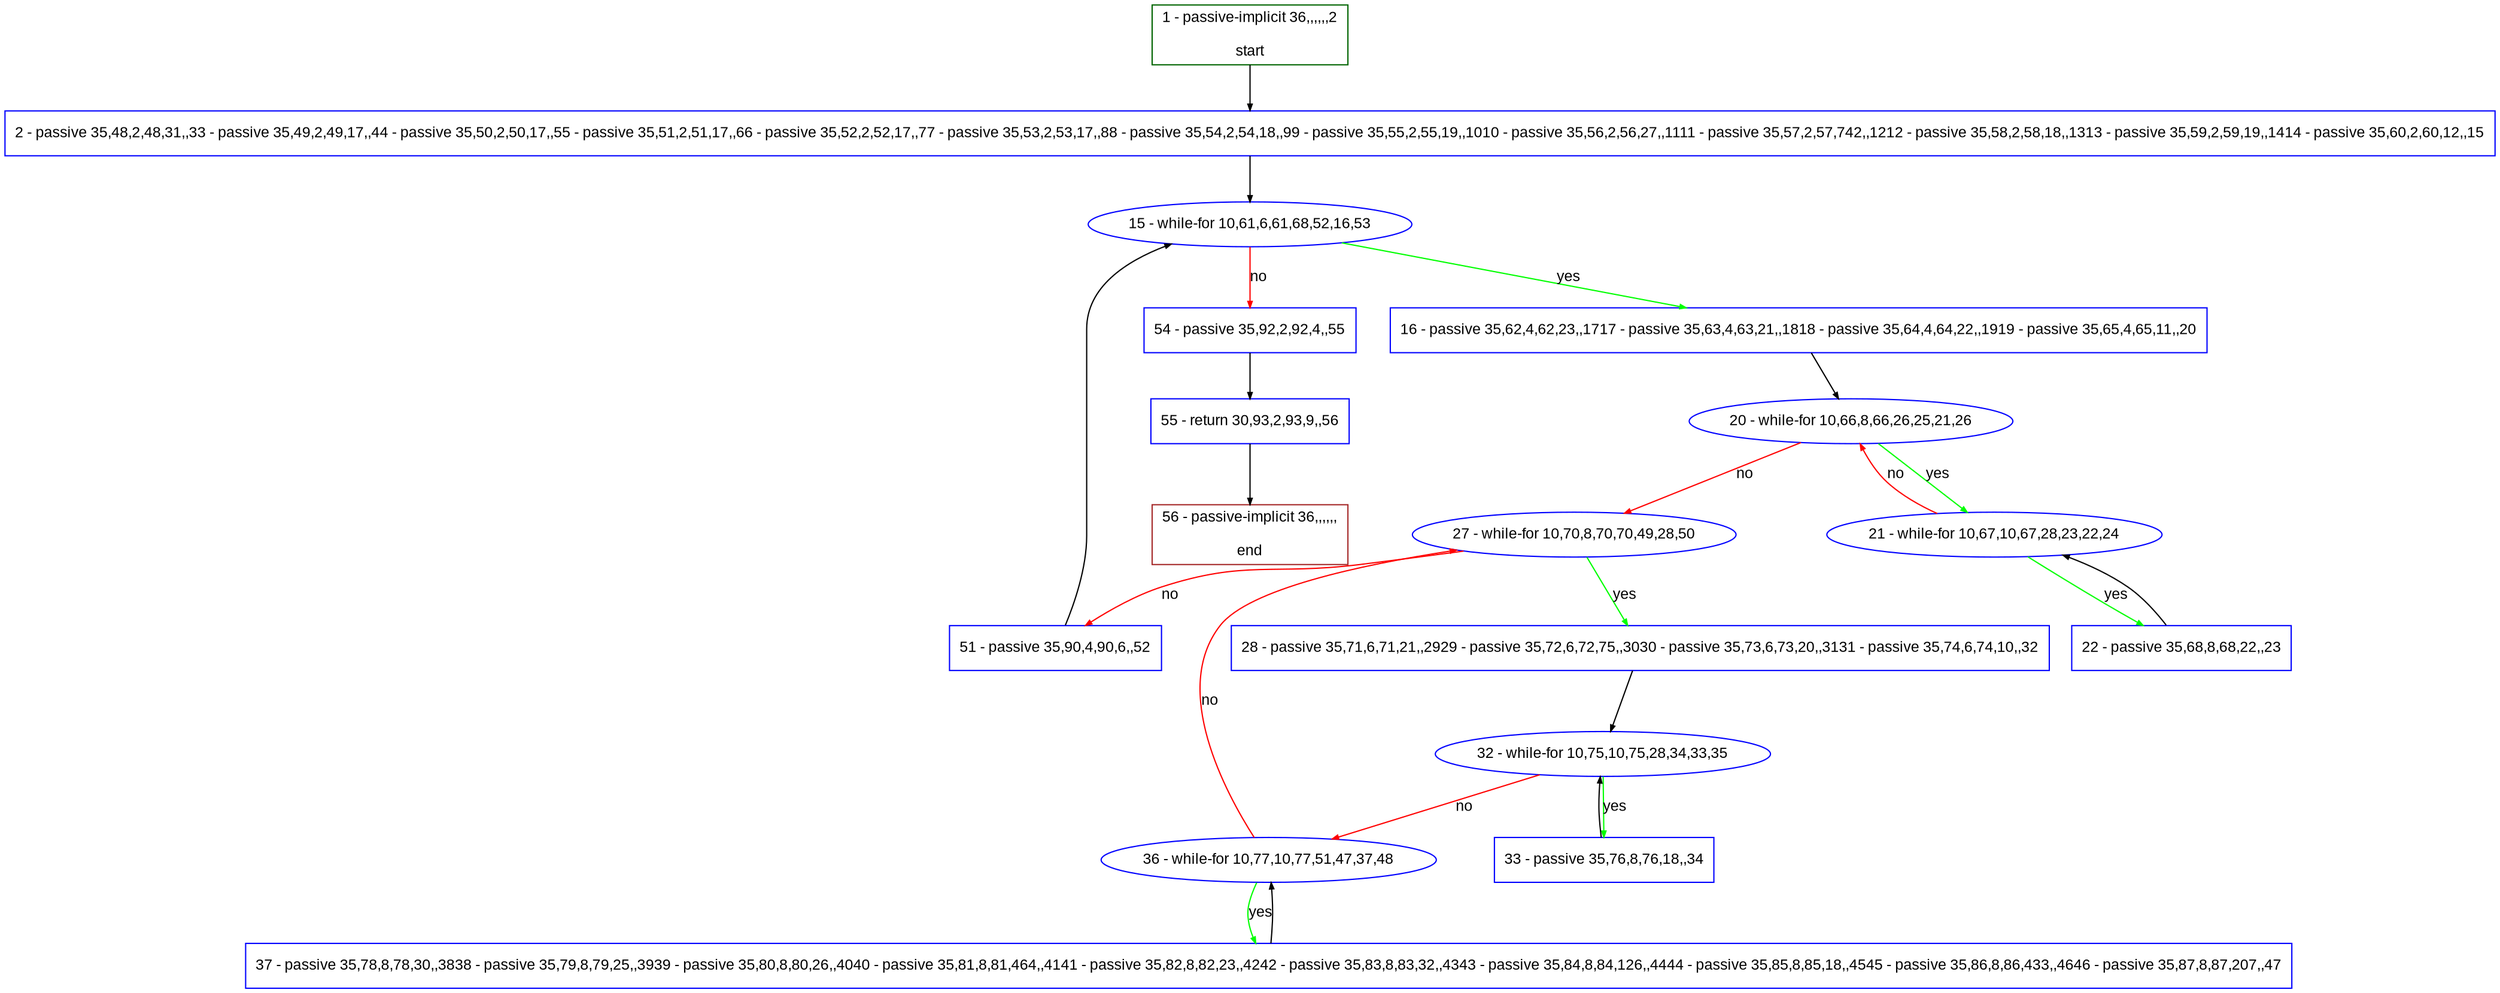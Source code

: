 digraph "" {
  graph [pack="true", label="", fontsize="12", packmode="clust", fontname="Arial", fillcolor="#FFFFCC", bgcolor="white", style="rounded,filled", compound="true"];
  node [node_initialized="no", label="", color="grey", fontsize="12", fillcolor="white", fontname="Arial", style="filled", shape="rectangle", compound="true", fixedsize="false"];
  edge [fontcolor="black", arrowhead="normal", arrowtail="none", arrowsize="0.5", ltail="", label="", color="black", fontsize="12", lhead="", fontname="Arial", dir="forward", compound="true"];
  __N1 [label="2 - passive 35,48,2,48,31,,33 - passive 35,49,2,49,17,,44 - passive 35,50,2,50,17,,55 - passive 35,51,2,51,17,,66 - passive 35,52,2,52,17,,77 - passive 35,53,2,53,17,,88 - passive 35,54,2,54,18,,99 - passive 35,55,2,55,19,,1010 - passive 35,56,2,56,27,,1111 - passive 35,57,2,57,742,,1212 - passive 35,58,2,58,18,,1313 - passive 35,59,2,59,19,,1414 - passive 35,60,2,60,12,,15", color="#0000ff", fillcolor="#ffffff", style="filled", shape="box"];
  __N2 [label="1 - passive-implicit 36,,,,,,2\n\nstart", color="#006400", fillcolor="#ffffff", style="filled", shape="box"];
  __N3 [label="15 - while-for 10,61,6,61,68,52,16,53", color="#0000ff", fillcolor="#ffffff", style="filled", shape="oval"];
  __N4 [label="16 - passive 35,62,4,62,23,,1717 - passive 35,63,4,63,21,,1818 - passive 35,64,4,64,22,,1919 - passive 35,65,4,65,11,,20", color="#0000ff", fillcolor="#ffffff", style="filled", shape="box"];
  __N5 [label="54 - passive 35,92,2,92,4,,55", color="#0000ff", fillcolor="#ffffff", style="filled", shape="box"];
  __N6 [label="20 - while-for 10,66,8,66,26,25,21,26", color="#0000ff", fillcolor="#ffffff", style="filled", shape="oval"];
  __N7 [label="21 - while-for 10,67,10,67,28,23,22,24", color="#0000ff", fillcolor="#ffffff", style="filled", shape="oval"];
  __N8 [label="27 - while-for 10,70,8,70,70,49,28,50", color="#0000ff", fillcolor="#ffffff", style="filled", shape="oval"];
  __N9 [label="22 - passive 35,68,8,68,22,,23", color="#0000ff", fillcolor="#ffffff", style="filled", shape="box"];
  __N10 [label="28 - passive 35,71,6,71,21,,2929 - passive 35,72,6,72,75,,3030 - passive 35,73,6,73,20,,3131 - passive 35,74,6,74,10,,32", color="#0000ff", fillcolor="#ffffff", style="filled", shape="box"];
  __N11 [label="51 - passive 35,90,4,90,6,,52", color="#0000ff", fillcolor="#ffffff", style="filled", shape="box"];
  __N12 [label="32 - while-for 10,75,10,75,28,34,33,35", color="#0000ff", fillcolor="#ffffff", style="filled", shape="oval"];
  __N13 [label="33 - passive 35,76,8,76,18,,34", color="#0000ff", fillcolor="#ffffff", style="filled", shape="box"];
  __N14 [label="36 - while-for 10,77,10,77,51,47,37,48", color="#0000ff", fillcolor="#ffffff", style="filled", shape="oval"];
  __N15 [label="37 - passive 35,78,8,78,30,,3838 - passive 35,79,8,79,25,,3939 - passive 35,80,8,80,26,,4040 - passive 35,81,8,81,464,,4141 - passive 35,82,8,82,23,,4242 - passive 35,83,8,83,32,,4343 - passive 35,84,8,84,126,,4444 - passive 35,85,8,85,18,,4545 - passive 35,86,8,86,433,,4646 - passive 35,87,8,87,207,,47", color="#0000ff", fillcolor="#ffffff", style="filled", shape="box"];
  __N16 [label="55 - return 30,93,2,93,9,,56", color="#0000ff", fillcolor="#ffffff", style="filled", shape="box"];
  __N17 [label="56 - passive-implicit 36,,,,,,\n\nend", color="#a52a2a", fillcolor="#ffffff", style="filled", shape="box"];
  __N2 -> __N1 [arrowhead="normal", arrowtail="none", color="#000000", label="", dir="forward"];
  __N1 -> __N3 [arrowhead="normal", arrowtail="none", color="#000000", label="", dir="forward"];
  __N3 -> __N4 [arrowhead="normal", arrowtail="none", color="#00ff00", label="yes", dir="forward"];
  __N3 -> __N5 [arrowhead="normal", arrowtail="none", color="#ff0000", label="no", dir="forward"];
  __N4 -> __N6 [arrowhead="normal", arrowtail="none", color="#000000", label="", dir="forward"];
  __N6 -> __N7 [arrowhead="normal", arrowtail="none", color="#00ff00", label="yes", dir="forward"];
  __N7 -> __N6 [arrowhead="normal", arrowtail="none", color="#ff0000", label="no", dir="forward"];
  __N6 -> __N8 [arrowhead="normal", arrowtail="none", color="#ff0000", label="no", dir="forward"];
  __N7 -> __N9 [arrowhead="normal", arrowtail="none", color="#00ff00", label="yes", dir="forward"];
  __N9 -> __N7 [arrowhead="normal", arrowtail="none", color="#000000", label="", dir="forward"];
  __N8 -> __N10 [arrowhead="normal", arrowtail="none", color="#00ff00", label="yes", dir="forward"];
  __N8 -> __N11 [arrowhead="normal", arrowtail="none", color="#ff0000", label="no", dir="forward"];
  __N10 -> __N12 [arrowhead="normal", arrowtail="none", color="#000000", label="", dir="forward"];
  __N12 -> __N13 [arrowhead="normal", arrowtail="none", color="#00ff00", label="yes", dir="forward"];
  __N13 -> __N12 [arrowhead="normal", arrowtail="none", color="#000000", label="", dir="forward"];
  __N12 -> __N14 [arrowhead="normal", arrowtail="none", color="#ff0000", label="no", dir="forward"];
  __N14 -> __N8 [arrowhead="normal", arrowtail="none", color="#ff0000", label="no", dir="forward"];
  __N14 -> __N15 [arrowhead="normal", arrowtail="none", color="#00ff00", label="yes", dir="forward"];
  __N15 -> __N14 [arrowhead="normal", arrowtail="none", color="#000000", label="", dir="forward"];
  __N11 -> __N3 [arrowhead="normal", arrowtail="none", color="#000000", label="", dir="forward"];
  __N5 -> __N16 [arrowhead="normal", arrowtail="none", color="#000000", label="", dir="forward"];
  __N16 -> __N17 [arrowhead="normal", arrowtail="none", color="#000000", label="", dir="forward"];
}

